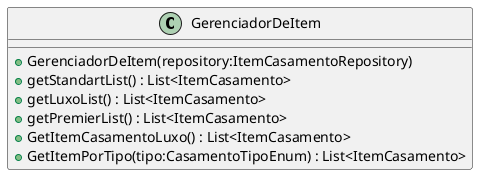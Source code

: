 @startuml
class GerenciadorDeItem {
    + GerenciadorDeItem(repository:ItemCasamentoRepository)
    + getStandartList() : List<ItemCasamento>
    + getLuxoList() : List<ItemCasamento>
    + getPremierList() : List<ItemCasamento>
    + GetItemCasamentoLuxo() : List<ItemCasamento>
    + GetItemPorTipo(tipo:CasamentoTipoEnum) : List<ItemCasamento>
}
@enduml
